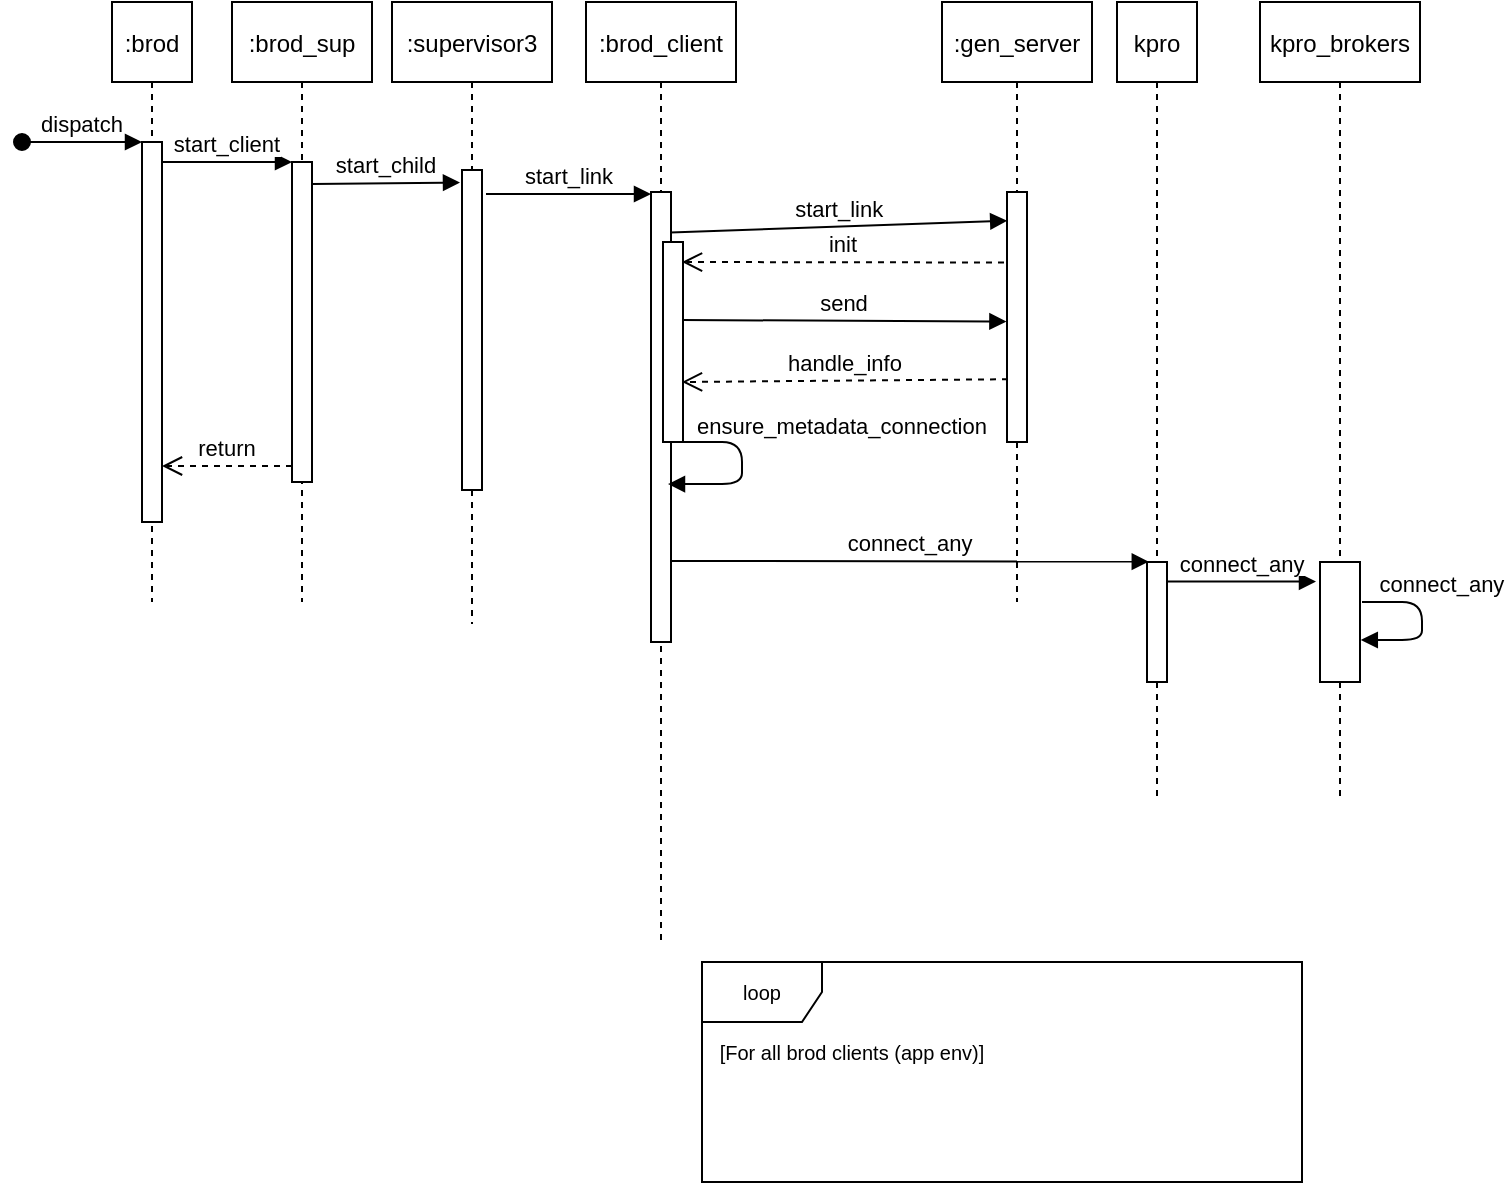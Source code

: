 <mxfile version="15.4.1" type="github">
  <diagram id="kgpKYQtTHZ0yAKxKKP6v" name="Page-1">
    <mxGraphModel dx="615" dy="289" grid="1" gridSize="10" guides="1" tooltips="1" connect="1" arrows="1" fold="1" page="1" pageScale="1" pageWidth="850" pageHeight="1100" math="0" shadow="0">
      <root>
        <mxCell id="0" />
        <mxCell id="1" parent="0" />
        <mxCell id="oCFvWuckjjxUo72c100m-10" value="loop" style="shape=umlFrame;whiteSpace=wrap;html=1;fontSize=10;" vertex="1" parent="1">
          <mxGeometry x="370" y="560" width="300" height="110" as="geometry" />
        </mxCell>
        <mxCell id="3nuBFxr9cyL0pnOWT2aG-7" value="return" style="verticalAlign=bottom;endArrow=open;dashed=1;endSize=8;exitX=0;exitY=0.95;shadow=0;strokeWidth=1;" parent="1" source="3nuBFxr9cyL0pnOWT2aG-6" target="3nuBFxr9cyL0pnOWT2aG-2" edge="1">
          <mxGeometry relative="1" as="geometry">
            <mxPoint x="200" y="236" as="targetPoint" />
          </mxGeometry>
        </mxCell>
        <mxCell id="3nuBFxr9cyL0pnOWT2aG-8" value="start_client" style="verticalAlign=bottom;endArrow=block;entryX=0;entryY=0;shadow=0;strokeWidth=1;" parent="1" source="3nuBFxr9cyL0pnOWT2aG-2" target="3nuBFxr9cyL0pnOWT2aG-6" edge="1">
          <mxGeometry relative="1" as="geometry">
            <mxPoint x="200" y="160" as="sourcePoint" />
          </mxGeometry>
        </mxCell>
        <mxCell id="oCFvWuckjjxUo72c100m-1" value=":supervisor3" style="shape=umlLifeline;perimeter=lifelinePerimeter;container=0;collapsible=0;recursiveResize=0;rounded=0;shadow=0;strokeWidth=1;" vertex="1" parent="1">
          <mxGeometry x="215" y="80" width="80" height="311" as="geometry" />
        </mxCell>
        <mxCell id="oCFvWuckjjxUo72c100m-2" value="" style="points=[];perimeter=orthogonalPerimeter;rounded=0;shadow=0;strokeWidth=1;" vertex="1" parent="1">
          <mxGeometry x="250" y="164" width="10" height="160" as="geometry" />
        </mxCell>
        <mxCell id="oCFvWuckjjxUo72c100m-11" value="[For all brod clients (app env)]" style="text;html=1;strokeColor=none;fillColor=none;align=center;verticalAlign=middle;whiteSpace=wrap;rounded=0;fontSize=10;" vertex="1" parent="1">
          <mxGeometry x="370" y="590" width="150" height="30" as="geometry" />
        </mxCell>
        <mxCell id="oCFvWuckjjxUo72c100m-14" value="start_link" style="verticalAlign=bottom;endArrow=block;shadow=0;strokeWidth=1;elbow=vertical;exitX=1.2;exitY=0.075;exitDx=0;exitDy=0;exitPerimeter=0;" edge="1" parent="1" source="oCFvWuckjjxUo72c100m-2" target="oCFvWuckjjxUo72c100m-13">
          <mxGeometry relative="1" as="geometry">
            <mxPoint x="590" y="160" as="sourcePoint" />
            <mxPoint x="760" y="160.0" as="targetPoint" />
          </mxGeometry>
        </mxCell>
        <mxCell id="oCFvWuckjjxUo72c100m-9" value="start_child" style="verticalAlign=bottom;endArrow=block;entryX=-0.1;entryY=0.039;shadow=0;strokeWidth=1;entryDx=0;entryDy=0;entryPerimeter=0;elbow=vertical;" edge="1" parent="1" target="oCFvWuckjjxUo72c100m-2">
          <mxGeometry x="235" y="80" as="geometry">
            <mxPoint x="175" y="171" as="sourcePoint" />
            <mxPoint x="460" y="170.0" as="targetPoint" />
          </mxGeometry>
        </mxCell>
        <mxCell id="oCFvWuckjjxUo72c100m-16" value="" style="group" vertex="1" connectable="0" parent="1">
          <mxGeometry x="135" y="80" width="70" height="300" as="geometry" />
        </mxCell>
        <mxCell id="3nuBFxr9cyL0pnOWT2aG-5" value=":brod_sup" style="shape=umlLifeline;perimeter=lifelinePerimeter;container=0;collapsible=0;recursiveResize=0;rounded=0;shadow=0;strokeWidth=1;" parent="oCFvWuckjjxUo72c100m-16" vertex="1">
          <mxGeometry width="70" height="300" as="geometry" />
        </mxCell>
        <mxCell id="3nuBFxr9cyL0pnOWT2aG-6" value="" style="points=[];perimeter=orthogonalPerimeter;rounded=0;shadow=0;strokeWidth=1;" parent="oCFvWuckjjxUo72c100m-16" vertex="1">
          <mxGeometry x="30" y="80" width="10" height="160" as="geometry" />
        </mxCell>
        <mxCell id="3nuBFxr9cyL0pnOWT2aG-3" value="dispatch" style="verticalAlign=bottom;startArrow=oval;endArrow=block;startSize=8;shadow=0;strokeWidth=1;" parent="1" target="3nuBFxr9cyL0pnOWT2aG-2" edge="1">
          <mxGeometry x="45" y="80" as="geometry">
            <mxPoint x="30" y="150" as="sourcePoint" />
          </mxGeometry>
        </mxCell>
        <mxCell id="oCFvWuckjjxUo72c100m-18" value="" style="group" vertex="1" connectable="0" parent="1">
          <mxGeometry x="312" y="80" width="75" height="470" as="geometry" />
        </mxCell>
        <mxCell id="oCFvWuckjjxUo72c100m-12" value=":brod_client" style="shape=umlLifeline;perimeter=lifelinePerimeter;container=0;collapsible=0;recursiveResize=0;rounded=0;shadow=0;strokeWidth=1;" vertex="1" parent="oCFvWuckjjxUo72c100m-18">
          <mxGeometry width="75" height="470" as="geometry" />
        </mxCell>
        <mxCell id="oCFvWuckjjxUo72c100m-13" value="" style="points=[];perimeter=orthogonalPerimeter;rounded=0;shadow=0;strokeWidth=1;" vertex="1" parent="oCFvWuckjjxUo72c100m-18">
          <mxGeometry x="32.5" y="95" width="10" height="225" as="geometry" />
        </mxCell>
        <mxCell id="oCFvWuckjjxUo72c100m-26" value="" style="points=[];perimeter=orthogonalPerimeter;rounded=0;shadow=0;strokeWidth=1;" vertex="1" parent="oCFvWuckjjxUo72c100m-18">
          <mxGeometry x="38.5" y="120" width="10" height="100" as="geometry" />
        </mxCell>
        <mxCell id="oCFvWuckjjxUo72c100m-19" value="" style="group" vertex="1" connectable="0" parent="1">
          <mxGeometry x="490" y="80" width="75" height="300" as="geometry" />
        </mxCell>
        <mxCell id="oCFvWuckjjxUo72c100m-20" value=":gen_server" style="shape=umlLifeline;perimeter=lifelinePerimeter;container=0;collapsible=0;recursiveResize=0;rounded=0;shadow=0;strokeWidth=1;" vertex="1" parent="oCFvWuckjjxUo72c100m-19">
          <mxGeometry width="75" height="300" as="geometry" />
        </mxCell>
        <mxCell id="oCFvWuckjjxUo72c100m-21" value="" style="points=[];perimeter=orthogonalPerimeter;rounded=0;shadow=0;strokeWidth=1;" vertex="1" parent="oCFvWuckjjxUo72c100m-19">
          <mxGeometry x="32.5" y="95" width="10" height="125" as="geometry" />
        </mxCell>
        <mxCell id="oCFvWuckjjxUo72c100m-22" value="start_link" style="verticalAlign=bottom;endArrow=block;shadow=0;strokeWidth=1;elbow=vertical;exitX=0.966;exitY=0.09;exitDx=0;exitDy=0;exitPerimeter=0;entryX=0.01;entryY=0.115;entryDx=0;entryDy=0;entryPerimeter=0;" edge="1" parent="1" source="oCFvWuckjjxUo72c100m-13" target="oCFvWuckjjxUo72c100m-21">
          <mxGeometry relative="1" as="geometry">
            <mxPoint x="410" y="186" as="sourcePoint" />
            <mxPoint x="434" y="186" as="targetPoint" />
          </mxGeometry>
        </mxCell>
        <mxCell id="oCFvWuckjjxUo72c100m-23" value="init" style="verticalAlign=bottom;endArrow=open;dashed=1;endSize=8;shadow=0;strokeWidth=1;exitX=-0.15;exitY=0.282;exitDx=0;exitDy=0;exitPerimeter=0;" edge="1" parent="1" source="oCFvWuckjjxUo72c100m-21">
          <mxGeometry relative="1" as="geometry">
            <mxPoint x="360" y="210" as="targetPoint" />
            <mxPoint x="430" y="210" as="sourcePoint" />
          </mxGeometry>
        </mxCell>
        <mxCell id="3nuBFxr9cyL0pnOWT2aG-1" value=":brod" style="shape=umlLifeline;perimeter=lifelinePerimeter;container=0;collapsible=0;recursiveResize=0;rounded=0;shadow=0;strokeWidth=1;" parent="1" vertex="1">
          <mxGeometry x="75" y="80" width="40" height="300" as="geometry" />
        </mxCell>
        <mxCell id="3nuBFxr9cyL0pnOWT2aG-2" value="" style="points=[];perimeter=orthogonalPerimeter;rounded=0;shadow=0;strokeWidth=1;" parent="1" vertex="1">
          <mxGeometry x="90" y="150" width="10" height="190" as="geometry" />
        </mxCell>
        <mxCell id="oCFvWuckjjxUo72c100m-27" value="send" style="verticalAlign=bottom;endArrow=block;shadow=0;strokeWidth=1;elbow=vertical;entryX=-0.03;entryY=0.518;entryDx=0;entryDy=0;entryPerimeter=0;" edge="1" parent="1" target="oCFvWuckjjxUo72c100m-21">
          <mxGeometry relative="1" as="geometry">
            <mxPoint x="360" y="239" as="sourcePoint" />
            <mxPoint x="430" y="230" as="targetPoint" />
          </mxGeometry>
        </mxCell>
        <mxCell id="oCFvWuckjjxUo72c100m-28" value="handle_info" style="verticalAlign=bottom;endArrow=open;dashed=1;endSize=8;shadow=0;strokeWidth=1;exitX=0.05;exitY=0.749;exitDx=0;exitDy=0;exitPerimeter=0;" edge="1" parent="1" source="oCFvWuckjjxUo72c100m-21">
          <mxGeometry relative="1" as="geometry">
            <mxPoint x="360" y="270" as="targetPoint" />
            <mxPoint x="442.72" y="220.36" as="sourcePoint" />
          </mxGeometry>
        </mxCell>
        <mxCell id="oCFvWuckjjxUo72c100m-29" value="ensure_metadata_connection" style="verticalAlign=bottom;endArrow=block;shadow=0;strokeWidth=1;elbow=vertical;entryX=0.85;entryY=0.649;entryDx=0;entryDy=0;entryPerimeter=0;edgeStyle=entityRelationEdgeStyle;" edge="1" parent="1" target="oCFvWuckjjxUo72c100m-13">
          <mxGeometry x="-0.297" y="50" relative="1" as="geometry">
            <mxPoint x="360" y="300" as="sourcePoint" />
            <mxPoint x="442.44" y="249.48" as="targetPoint" />
            <mxPoint as="offset" />
          </mxGeometry>
        </mxCell>
        <mxCell id="oCFvWuckjjxUo72c100m-31" value="" style="group" vertex="1" connectable="0" parent="1">
          <mxGeometry x="560" y="80" width="75" height="400" as="geometry" />
        </mxCell>
        <mxCell id="oCFvWuckjjxUo72c100m-32" value="kpro" style="shape=umlLifeline;perimeter=lifelinePerimeter;container=0;collapsible=0;recursiveResize=0;rounded=0;shadow=0;strokeWidth=1;" vertex="1" parent="oCFvWuckjjxUo72c100m-31">
          <mxGeometry x="17.5" width="40" height="400" as="geometry" />
        </mxCell>
        <mxCell id="oCFvWuckjjxUo72c100m-33" value="" style="points=[];perimeter=orthogonalPerimeter;rounded=0;shadow=0;strokeWidth=1;" vertex="1" parent="oCFvWuckjjxUo72c100m-31">
          <mxGeometry x="32.5" y="280" width="10" height="60" as="geometry" />
        </mxCell>
        <mxCell id="oCFvWuckjjxUo72c100m-35" value="connect_any" style="verticalAlign=bottom;endArrow=block;shadow=0;strokeWidth=1;elbow=vertical;exitX=1.01;exitY=0.82;exitDx=0;exitDy=0;exitPerimeter=0;entryX=0.09;entryY=-0.003;entryDx=0;entryDy=0;entryPerimeter=0;" edge="1" parent="1" source="oCFvWuckjjxUo72c100m-13" target="oCFvWuckjjxUo72c100m-33">
          <mxGeometry relative="1" as="geometry">
            <mxPoint x="360" y="360" as="sourcePoint" />
            <mxPoint x="590" y="360" as="targetPoint" />
          </mxGeometry>
        </mxCell>
        <mxCell id="oCFvWuckjjxUo72c100m-36" value="" style="group" vertex="1" connectable="0" parent="1">
          <mxGeometry x="614" y="80" width="150" height="400" as="geometry" />
        </mxCell>
        <mxCell id="oCFvWuckjjxUo72c100m-37" value="kpro_brokers" style="shape=umlLifeline;perimeter=lifelinePerimeter;container=0;collapsible=0;recursiveResize=0;rounded=0;shadow=0;strokeWidth=1;" vertex="1" parent="oCFvWuckjjxUo72c100m-36">
          <mxGeometry x="35.0" width="80.0" height="400" as="geometry" />
        </mxCell>
        <mxCell id="oCFvWuckjjxUo72c100m-38" value="" style="points=[];perimeter=orthogonalPerimeter;rounded=0;shadow=0;strokeWidth=1;" vertex="1" parent="oCFvWuckjjxUo72c100m-36">
          <mxGeometry x="65.0" y="280" width="20.0" height="60" as="geometry" />
        </mxCell>
        <mxCell id="oCFvWuckjjxUo72c100m-39" value="connect_any" style="verticalAlign=bottom;endArrow=block;shadow=0;strokeWidth=1;elbow=vertical;entryX=-0.1;entryY=0.163;entryDx=0;entryDy=0;entryPerimeter=0;exitX=1.01;exitY=0.163;exitDx=0;exitDy=0;exitPerimeter=0;" edge="1" parent="1" source="oCFvWuckjjxUo72c100m-33" target="oCFvWuckjjxUo72c100m-38">
          <mxGeometry x="0.005" relative="1" as="geometry">
            <mxPoint x="610" y="370" as="sourcePoint" />
            <mxPoint x="603.4" y="369.82" as="targetPoint" />
            <mxPoint as="offset" />
          </mxGeometry>
        </mxCell>
        <mxCell id="oCFvWuckjjxUo72c100m-40" value="connect_any" style="verticalAlign=bottom;endArrow=block;shadow=0;strokeWidth=1;elbow=vertical;entryX=1.02;entryY=0.65;entryDx=0;entryDy=0;entryPerimeter=0;edgeStyle=entityRelationEdgeStyle;" edge="1" parent="1" target="oCFvWuckjjxUo72c100m-38">
          <mxGeometry x="-0.246" y="10" relative="1" as="geometry">
            <mxPoint x="700" y="380" as="sourcePoint" />
            <mxPoint x="363" y="331.025" as="targetPoint" />
            <mxPoint as="offset" />
          </mxGeometry>
        </mxCell>
      </root>
    </mxGraphModel>
  </diagram>
</mxfile>
